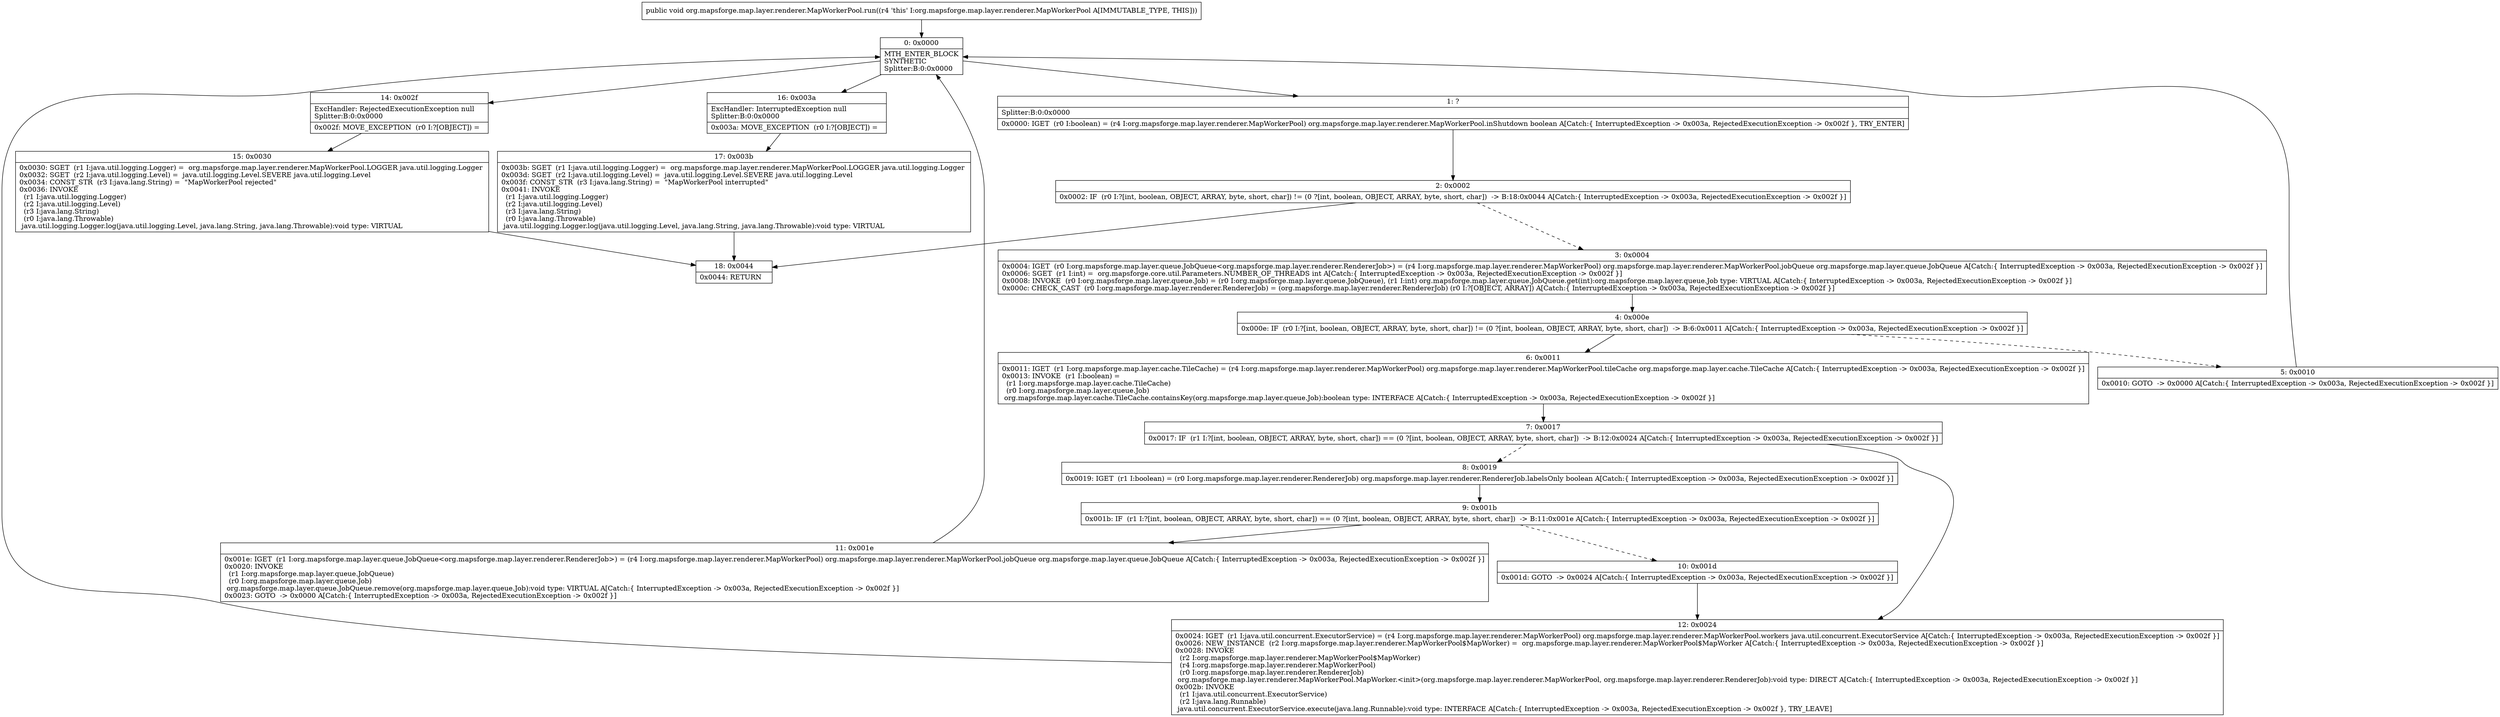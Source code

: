 digraph "CFG fororg.mapsforge.map.layer.renderer.MapWorkerPool.run()V" {
Node_0 [shape=record,label="{0\:\ 0x0000|MTH_ENTER_BLOCK\lSYNTHETIC\lSplitter:B:0:0x0000\l}"];
Node_1 [shape=record,label="{1\:\ ?|Splitter:B:0:0x0000\l|0x0000: IGET  (r0 I:boolean) = (r4 I:org.mapsforge.map.layer.renderer.MapWorkerPool) org.mapsforge.map.layer.renderer.MapWorkerPool.inShutdown boolean A[Catch:\{ InterruptedException \-\> 0x003a, RejectedExecutionException \-\> 0x002f \}, TRY_ENTER]\l}"];
Node_2 [shape=record,label="{2\:\ 0x0002|0x0002: IF  (r0 I:?[int, boolean, OBJECT, ARRAY, byte, short, char]) != (0 ?[int, boolean, OBJECT, ARRAY, byte, short, char])  \-\> B:18:0x0044 A[Catch:\{ InterruptedException \-\> 0x003a, RejectedExecutionException \-\> 0x002f \}]\l}"];
Node_3 [shape=record,label="{3\:\ 0x0004|0x0004: IGET  (r0 I:org.mapsforge.map.layer.queue.JobQueue\<org.mapsforge.map.layer.renderer.RendererJob\>) = (r4 I:org.mapsforge.map.layer.renderer.MapWorkerPool) org.mapsforge.map.layer.renderer.MapWorkerPool.jobQueue org.mapsforge.map.layer.queue.JobQueue A[Catch:\{ InterruptedException \-\> 0x003a, RejectedExecutionException \-\> 0x002f \}]\l0x0006: SGET  (r1 I:int) =  org.mapsforge.core.util.Parameters.NUMBER_OF_THREADS int A[Catch:\{ InterruptedException \-\> 0x003a, RejectedExecutionException \-\> 0x002f \}]\l0x0008: INVOKE  (r0 I:org.mapsforge.map.layer.queue.Job) = (r0 I:org.mapsforge.map.layer.queue.JobQueue), (r1 I:int) org.mapsforge.map.layer.queue.JobQueue.get(int):org.mapsforge.map.layer.queue.Job type: VIRTUAL A[Catch:\{ InterruptedException \-\> 0x003a, RejectedExecutionException \-\> 0x002f \}]\l0x000c: CHECK_CAST  (r0 I:org.mapsforge.map.layer.renderer.RendererJob) = (org.mapsforge.map.layer.renderer.RendererJob) (r0 I:?[OBJECT, ARRAY]) A[Catch:\{ InterruptedException \-\> 0x003a, RejectedExecutionException \-\> 0x002f \}]\l}"];
Node_4 [shape=record,label="{4\:\ 0x000e|0x000e: IF  (r0 I:?[int, boolean, OBJECT, ARRAY, byte, short, char]) != (0 ?[int, boolean, OBJECT, ARRAY, byte, short, char])  \-\> B:6:0x0011 A[Catch:\{ InterruptedException \-\> 0x003a, RejectedExecutionException \-\> 0x002f \}]\l}"];
Node_5 [shape=record,label="{5\:\ 0x0010|0x0010: GOTO  \-\> 0x0000 A[Catch:\{ InterruptedException \-\> 0x003a, RejectedExecutionException \-\> 0x002f \}]\l}"];
Node_6 [shape=record,label="{6\:\ 0x0011|0x0011: IGET  (r1 I:org.mapsforge.map.layer.cache.TileCache) = (r4 I:org.mapsforge.map.layer.renderer.MapWorkerPool) org.mapsforge.map.layer.renderer.MapWorkerPool.tileCache org.mapsforge.map.layer.cache.TileCache A[Catch:\{ InterruptedException \-\> 0x003a, RejectedExecutionException \-\> 0x002f \}]\l0x0013: INVOKE  (r1 I:boolean) = \l  (r1 I:org.mapsforge.map.layer.cache.TileCache)\l  (r0 I:org.mapsforge.map.layer.queue.Job)\l org.mapsforge.map.layer.cache.TileCache.containsKey(org.mapsforge.map.layer.queue.Job):boolean type: INTERFACE A[Catch:\{ InterruptedException \-\> 0x003a, RejectedExecutionException \-\> 0x002f \}]\l}"];
Node_7 [shape=record,label="{7\:\ 0x0017|0x0017: IF  (r1 I:?[int, boolean, OBJECT, ARRAY, byte, short, char]) == (0 ?[int, boolean, OBJECT, ARRAY, byte, short, char])  \-\> B:12:0x0024 A[Catch:\{ InterruptedException \-\> 0x003a, RejectedExecutionException \-\> 0x002f \}]\l}"];
Node_8 [shape=record,label="{8\:\ 0x0019|0x0019: IGET  (r1 I:boolean) = (r0 I:org.mapsforge.map.layer.renderer.RendererJob) org.mapsforge.map.layer.renderer.RendererJob.labelsOnly boolean A[Catch:\{ InterruptedException \-\> 0x003a, RejectedExecutionException \-\> 0x002f \}]\l}"];
Node_9 [shape=record,label="{9\:\ 0x001b|0x001b: IF  (r1 I:?[int, boolean, OBJECT, ARRAY, byte, short, char]) == (0 ?[int, boolean, OBJECT, ARRAY, byte, short, char])  \-\> B:11:0x001e A[Catch:\{ InterruptedException \-\> 0x003a, RejectedExecutionException \-\> 0x002f \}]\l}"];
Node_10 [shape=record,label="{10\:\ 0x001d|0x001d: GOTO  \-\> 0x0024 A[Catch:\{ InterruptedException \-\> 0x003a, RejectedExecutionException \-\> 0x002f \}]\l}"];
Node_11 [shape=record,label="{11\:\ 0x001e|0x001e: IGET  (r1 I:org.mapsforge.map.layer.queue.JobQueue\<org.mapsforge.map.layer.renderer.RendererJob\>) = (r4 I:org.mapsforge.map.layer.renderer.MapWorkerPool) org.mapsforge.map.layer.renderer.MapWorkerPool.jobQueue org.mapsforge.map.layer.queue.JobQueue A[Catch:\{ InterruptedException \-\> 0x003a, RejectedExecutionException \-\> 0x002f \}]\l0x0020: INVOKE  \l  (r1 I:org.mapsforge.map.layer.queue.JobQueue)\l  (r0 I:org.mapsforge.map.layer.queue.Job)\l org.mapsforge.map.layer.queue.JobQueue.remove(org.mapsforge.map.layer.queue.Job):void type: VIRTUAL A[Catch:\{ InterruptedException \-\> 0x003a, RejectedExecutionException \-\> 0x002f \}]\l0x0023: GOTO  \-\> 0x0000 A[Catch:\{ InterruptedException \-\> 0x003a, RejectedExecutionException \-\> 0x002f \}]\l}"];
Node_12 [shape=record,label="{12\:\ 0x0024|0x0024: IGET  (r1 I:java.util.concurrent.ExecutorService) = (r4 I:org.mapsforge.map.layer.renderer.MapWorkerPool) org.mapsforge.map.layer.renderer.MapWorkerPool.workers java.util.concurrent.ExecutorService A[Catch:\{ InterruptedException \-\> 0x003a, RejectedExecutionException \-\> 0x002f \}]\l0x0026: NEW_INSTANCE  (r2 I:org.mapsforge.map.layer.renderer.MapWorkerPool$MapWorker) =  org.mapsforge.map.layer.renderer.MapWorkerPool$MapWorker A[Catch:\{ InterruptedException \-\> 0x003a, RejectedExecutionException \-\> 0x002f \}]\l0x0028: INVOKE  \l  (r2 I:org.mapsforge.map.layer.renderer.MapWorkerPool$MapWorker)\l  (r4 I:org.mapsforge.map.layer.renderer.MapWorkerPool)\l  (r0 I:org.mapsforge.map.layer.renderer.RendererJob)\l org.mapsforge.map.layer.renderer.MapWorkerPool.MapWorker.\<init\>(org.mapsforge.map.layer.renderer.MapWorkerPool, org.mapsforge.map.layer.renderer.RendererJob):void type: DIRECT A[Catch:\{ InterruptedException \-\> 0x003a, RejectedExecutionException \-\> 0x002f \}]\l0x002b: INVOKE  \l  (r1 I:java.util.concurrent.ExecutorService)\l  (r2 I:java.lang.Runnable)\l java.util.concurrent.ExecutorService.execute(java.lang.Runnable):void type: INTERFACE A[Catch:\{ InterruptedException \-\> 0x003a, RejectedExecutionException \-\> 0x002f \}, TRY_LEAVE]\l}"];
Node_14 [shape=record,label="{14\:\ 0x002f|ExcHandler: RejectedExecutionException null\lSplitter:B:0:0x0000\l|0x002f: MOVE_EXCEPTION  (r0 I:?[OBJECT]) =  \l}"];
Node_15 [shape=record,label="{15\:\ 0x0030|0x0030: SGET  (r1 I:java.util.logging.Logger) =  org.mapsforge.map.layer.renderer.MapWorkerPool.LOGGER java.util.logging.Logger \l0x0032: SGET  (r2 I:java.util.logging.Level) =  java.util.logging.Level.SEVERE java.util.logging.Level \l0x0034: CONST_STR  (r3 I:java.lang.String) =  \"MapWorkerPool rejected\" \l0x0036: INVOKE  \l  (r1 I:java.util.logging.Logger)\l  (r2 I:java.util.logging.Level)\l  (r3 I:java.lang.String)\l  (r0 I:java.lang.Throwable)\l java.util.logging.Logger.log(java.util.logging.Level, java.lang.String, java.lang.Throwable):void type: VIRTUAL \l}"];
Node_16 [shape=record,label="{16\:\ 0x003a|ExcHandler: InterruptedException null\lSplitter:B:0:0x0000\l|0x003a: MOVE_EXCEPTION  (r0 I:?[OBJECT]) =  \l}"];
Node_17 [shape=record,label="{17\:\ 0x003b|0x003b: SGET  (r1 I:java.util.logging.Logger) =  org.mapsforge.map.layer.renderer.MapWorkerPool.LOGGER java.util.logging.Logger \l0x003d: SGET  (r2 I:java.util.logging.Level) =  java.util.logging.Level.SEVERE java.util.logging.Level \l0x003f: CONST_STR  (r3 I:java.lang.String) =  \"MapWorkerPool interrupted\" \l0x0041: INVOKE  \l  (r1 I:java.util.logging.Logger)\l  (r2 I:java.util.logging.Level)\l  (r3 I:java.lang.String)\l  (r0 I:java.lang.Throwable)\l java.util.logging.Logger.log(java.util.logging.Level, java.lang.String, java.lang.Throwable):void type: VIRTUAL \l}"];
Node_18 [shape=record,label="{18\:\ 0x0044|0x0044: RETURN   \l}"];
MethodNode[shape=record,label="{public void org.mapsforge.map.layer.renderer.MapWorkerPool.run((r4 'this' I:org.mapsforge.map.layer.renderer.MapWorkerPool A[IMMUTABLE_TYPE, THIS])) }"];
MethodNode -> Node_0;
Node_0 -> Node_1;
Node_0 -> Node_16;
Node_0 -> Node_14;
Node_1 -> Node_2;
Node_2 -> Node_3[style=dashed];
Node_2 -> Node_18;
Node_3 -> Node_4;
Node_4 -> Node_5[style=dashed];
Node_4 -> Node_6;
Node_5 -> Node_0;
Node_6 -> Node_7;
Node_7 -> Node_8[style=dashed];
Node_7 -> Node_12;
Node_8 -> Node_9;
Node_9 -> Node_10[style=dashed];
Node_9 -> Node_11;
Node_10 -> Node_12;
Node_11 -> Node_0;
Node_12 -> Node_0;
Node_14 -> Node_15;
Node_15 -> Node_18;
Node_16 -> Node_17;
Node_17 -> Node_18;
}

